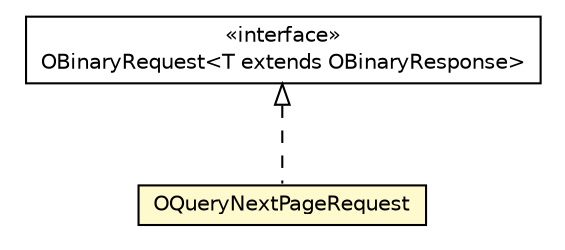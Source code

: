 #!/usr/local/bin/dot
#
# Class diagram 
# Generated by UMLGraph version R5_6-24-gf6e263 (http://www.umlgraph.org/)
#

digraph G {
	edge [fontname="Helvetica",fontsize=10,labelfontname="Helvetica",labelfontsize=10];
	node [fontname="Helvetica",fontsize=10,shape=plaintext];
	nodesep=0.25;
	ranksep=0.5;
	// com.orientechnologies.orient.client.remote.OBinaryRequest<T extends com.orientechnologies.orient.client.remote.OBinaryResponse>
	c5342759 [label=<<table title="com.orientechnologies.orient.client.remote.OBinaryRequest" border="0" cellborder="1" cellspacing="0" cellpadding="2" port="p" href="../OBinaryRequest.html">
		<tr><td><table border="0" cellspacing="0" cellpadding="1">
<tr><td align="center" balign="center"> &#171;interface&#187; </td></tr>
<tr><td align="center" balign="center"> OBinaryRequest&lt;T extends OBinaryResponse&gt; </td></tr>
		</table></td></tr>
		</table>>, URL="../OBinaryRequest.html", fontname="Helvetica", fontcolor="black", fontsize=10.0];
	// com.orientechnologies.orient.client.remote.message.OQueryNextPageRequest
	c5342840 [label=<<table title="com.orientechnologies.orient.client.remote.message.OQueryNextPageRequest" border="0" cellborder="1" cellspacing="0" cellpadding="2" port="p" bgcolor="lemonChiffon" href="./OQueryNextPageRequest.html">
		<tr><td><table border="0" cellspacing="0" cellpadding="1">
<tr><td align="center" balign="center"> OQueryNextPageRequest </td></tr>
		</table></td></tr>
		</table>>, URL="./OQueryNextPageRequest.html", fontname="Helvetica", fontcolor="black", fontsize=10.0];
	//com.orientechnologies.orient.client.remote.message.OQueryNextPageRequest implements com.orientechnologies.orient.client.remote.OBinaryRequest<T extends com.orientechnologies.orient.client.remote.OBinaryResponse>
	c5342759:p -> c5342840:p [dir=back,arrowtail=empty,style=dashed];
}

